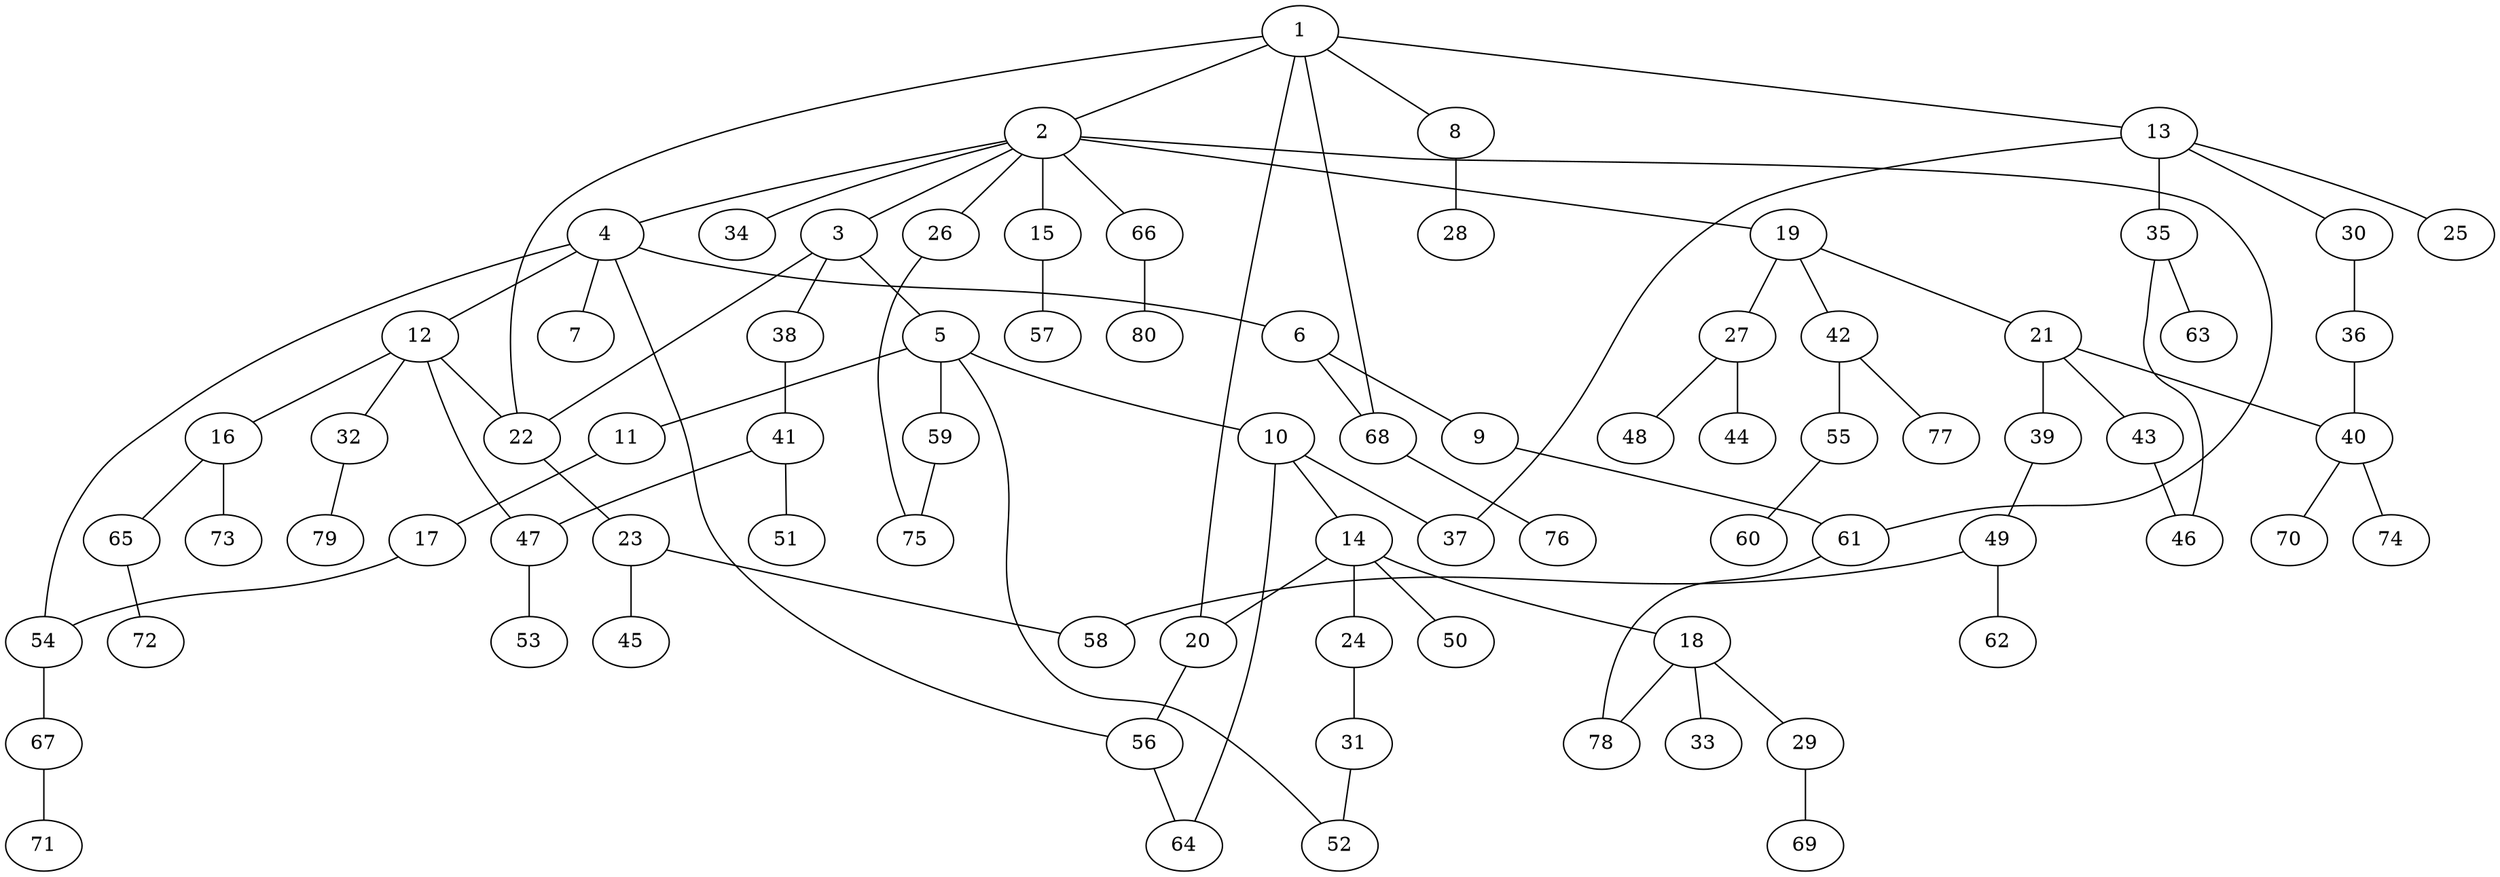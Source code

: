 graph graphname {1--2
1--8
1--13
1--20
1--22
1--68
2--3
2--4
2--15
2--19
2--26
2--34
2--61
2--66
3--5
3--22
3--38
4--6
4--7
4--12
4--54
4--56
5--10
5--11
5--52
5--59
6--9
6--68
8--28
9--61
10--14
10--37
10--64
11--17
12--16
12--22
12--32
12--47
13--25
13--30
13--35
13--37
14--18
14--20
14--24
14--50
15--57
16--65
16--73
17--54
18--29
18--33
18--78
19--21
19--27
19--42
20--56
21--39
21--40
21--43
22--23
23--45
23--58
24--31
26--75
27--44
27--48
29--69
30--36
31--52
32--79
35--46
35--63
36--40
38--41
39--49
40--70
40--74
41--47
41--51
42--55
42--77
43--46
47--53
49--58
49--62
54--67
55--60
56--64
59--75
61--78
65--72
66--80
67--71
68--76
}